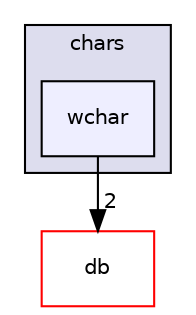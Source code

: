 digraph "src/OpenFOAM/primitives/chars/wchar" {
  bgcolor=transparent;
  compound=true
  node [ fontsize="10", fontname="Helvetica"];
  edge [ labelfontsize="10", labelfontname="Helvetica"];
  subgraph clusterdir_88dabb3705a9b13be16987836626f570 {
    graph [ bgcolor="#ddddee", pencolor="black", label="chars" fontname="Helvetica", fontsize="10", URL="dir_88dabb3705a9b13be16987836626f570.html"]
  dir_3696dffb2fb96b9f9c224ad8e07c41c6 [shape=box, label="wchar", style="filled", fillcolor="#eeeeff", pencolor="black", URL="dir_3696dffb2fb96b9f9c224ad8e07c41c6.html"];
  }
  dir_63c634f7a7cfd679ac26c67fb30fc32f [shape=box label="db" color="red" URL="dir_63c634f7a7cfd679ac26c67fb30fc32f.html"];
  dir_3696dffb2fb96b9f9c224ad8e07c41c6->dir_63c634f7a7cfd679ac26c67fb30fc32f [headlabel="2", labeldistance=1.5 headhref="dir_002331_001952.html"];
}
